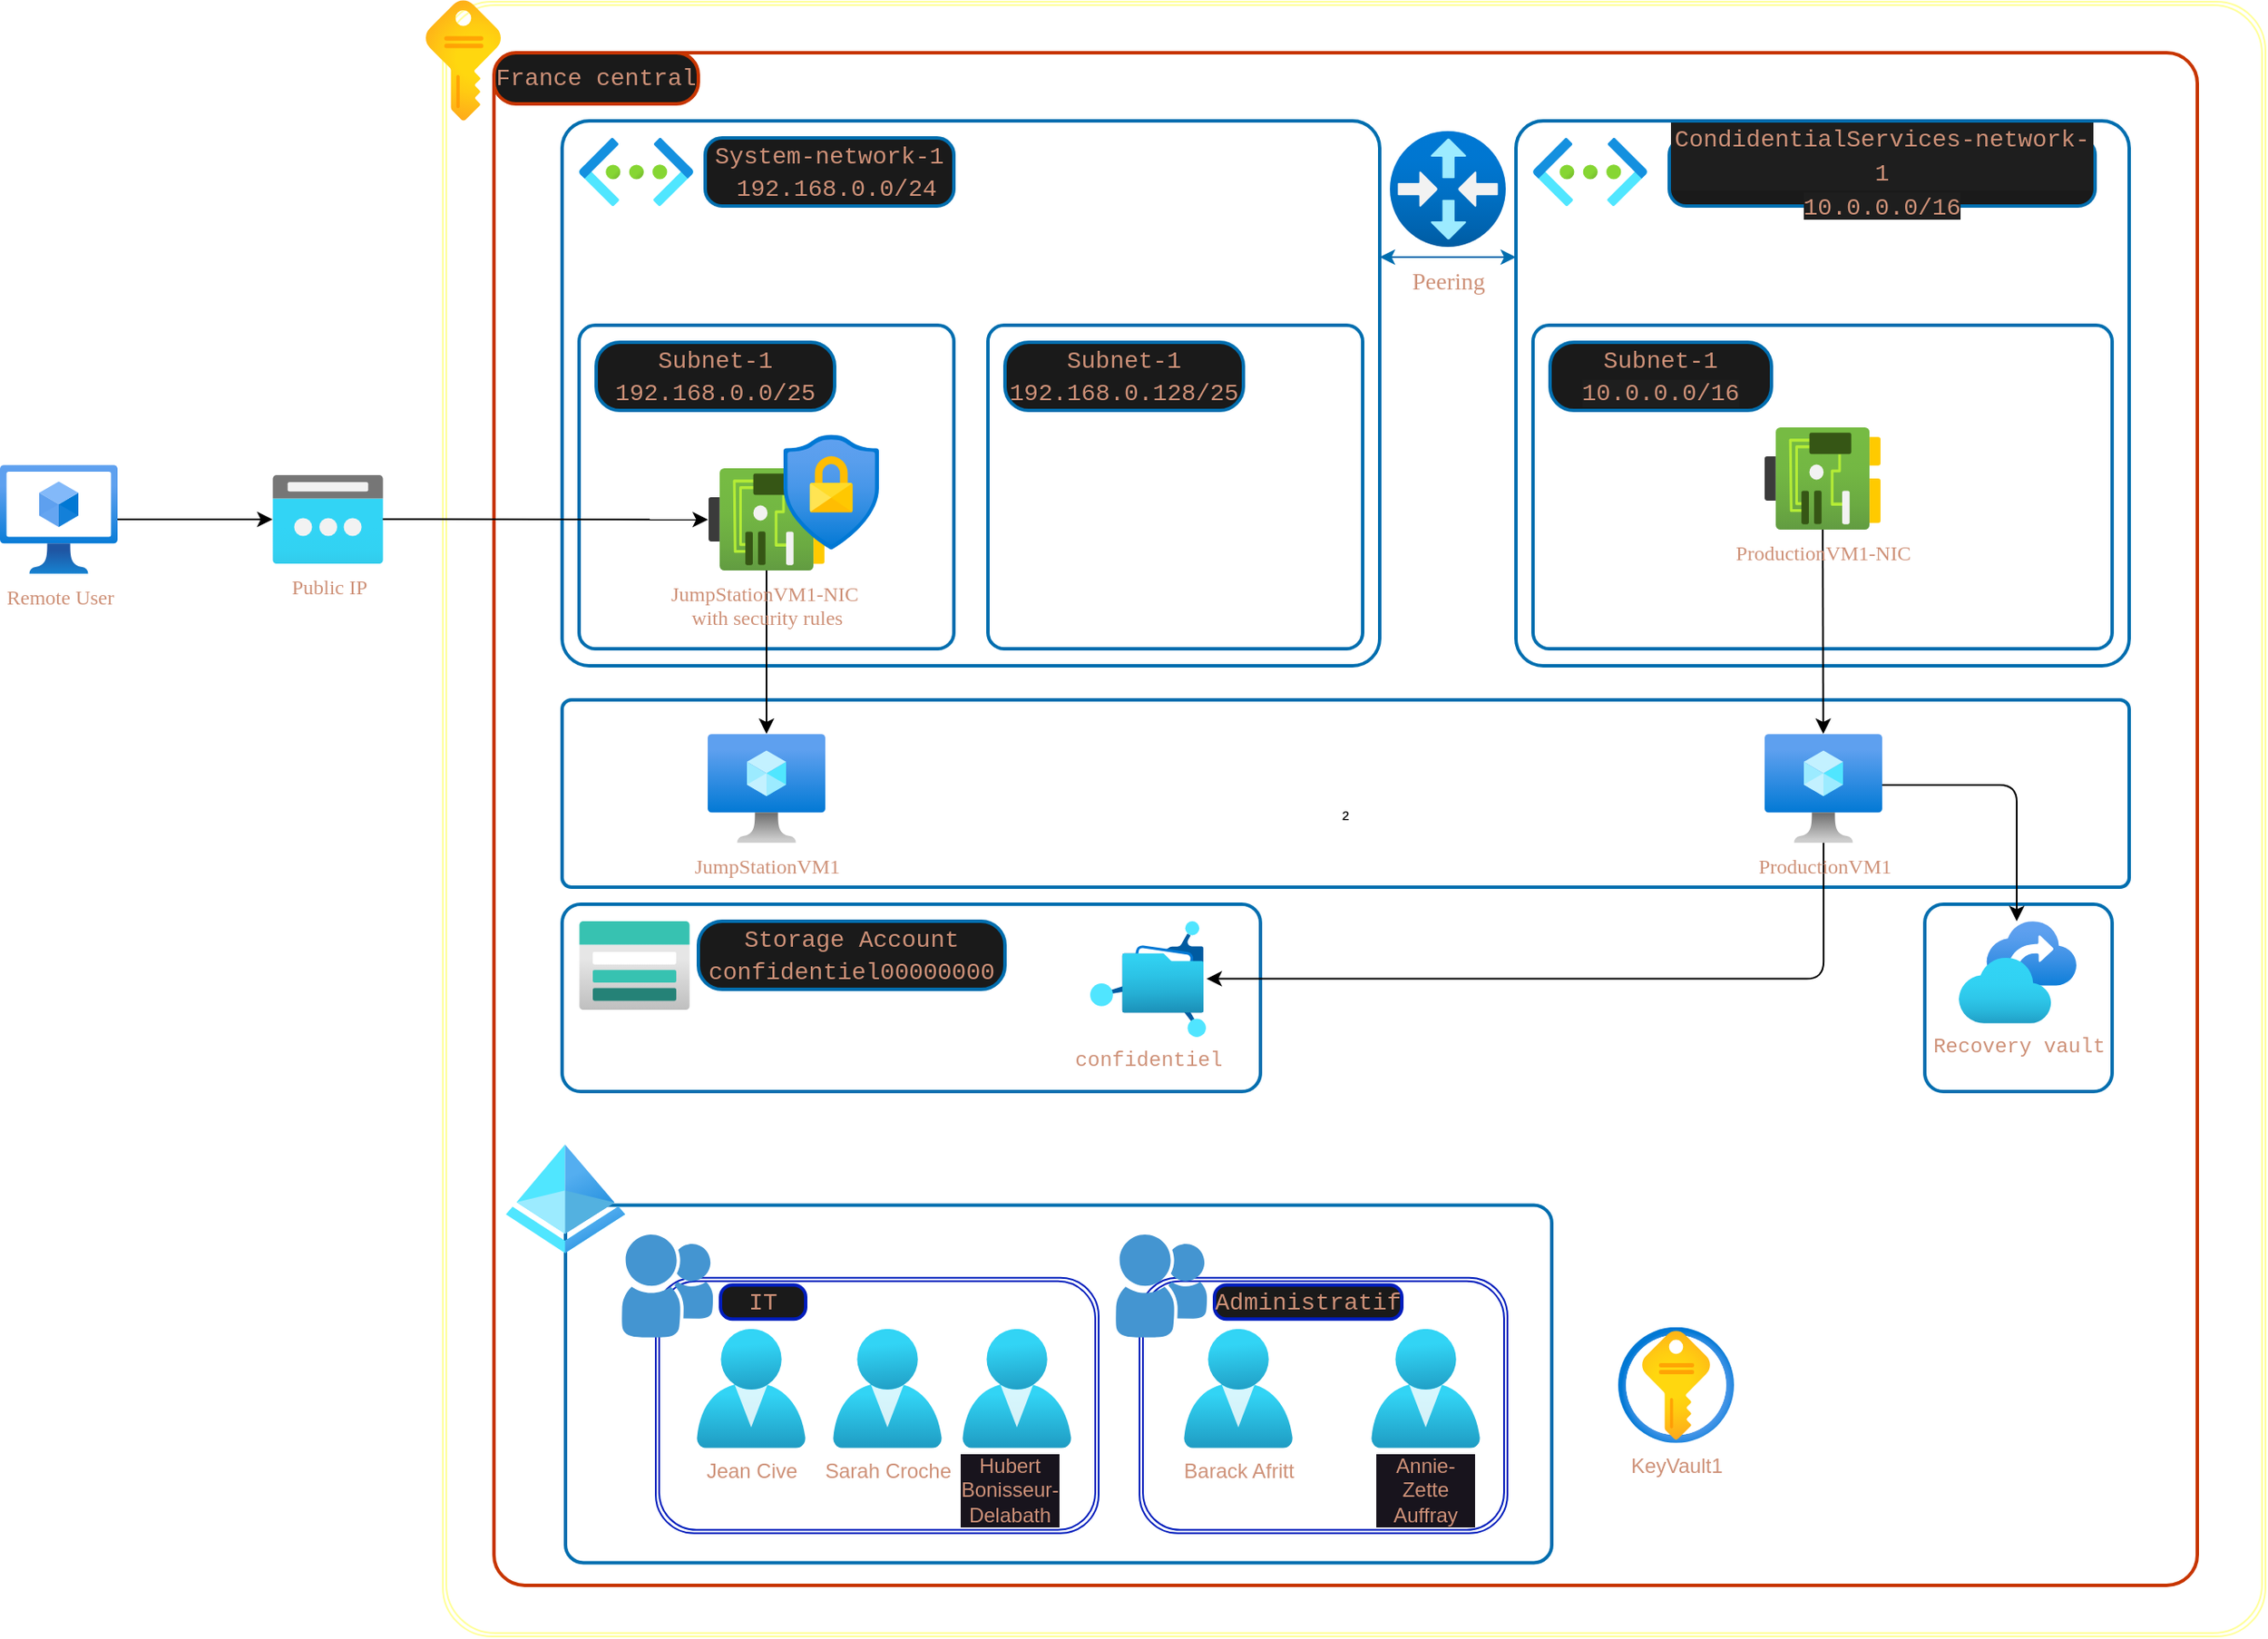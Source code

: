 <mxfile>
    <diagram id="waZzFHGL37r4si0MN0PD" name="Page-1">
        <mxGraphModel dx="1926" dy="606" grid="1" gridSize="10" guides="1" tooltips="1" connect="1" arrows="1" fold="1" page="1" pageScale="1" pageWidth="850" pageHeight="1100" math="0" shadow="0">
            <root>
                <mxCell id="0"/>
                <mxCell id="1" parent="0"/>
                <mxCell id="38" value="" style="shape=ext;double=1;rounded=1;whiteSpace=wrap;html=1;strokeColor=#FFFF99;fontSize=12;fillColor=none;arcSize=3;" parent="1" vertex="1">
                    <mxGeometry x="10" y="10" width="1070" height="960" as="geometry"/>
                </mxCell>
                <mxCell id="4" value="²" style="rounded=1;whiteSpace=wrap;html=1;fillColor=none;fontColor=#000000;strokeColor=#C73500;strokeWidth=2;perimeterSpacing=0;arcSize=2;" parent="1" vertex="1">
                    <mxGeometry x="40" y="40" width="1000" height="900" as="geometry"/>
                </mxCell>
                <mxCell id="91" value="" style="rounded=1;whiteSpace=wrap;html=1;strokeWidth=2;perimeterSpacing=0;arcSize=5;fillColor=none;strokeColor=#006EAF;fontColor=#ffffff;" parent="1" vertex="1">
                    <mxGeometry x="80" y="420" width="920" height="110" as="geometry"/>
                </mxCell>
                <mxCell id="144" value="" style="rounded=1;whiteSpace=wrap;html=1;strokeWidth=2;perimeterSpacing=0;arcSize=10;fillColor=none;strokeColor=#006EAF;fontColor=#ffffff;" parent="1" vertex="1">
                    <mxGeometry x="880" y="540" width="110" height="110" as="geometry"/>
                </mxCell>
                <mxCell id="139" value="" style="rounded=1;whiteSpace=wrap;html=1;strokeWidth=2;perimeterSpacing=0;arcSize=10;fillColor=none;strokeColor=#006EAF;fontColor=#ffffff;" parent="1" vertex="1">
                    <mxGeometry x="80" y="540" width="410" height="110" as="geometry"/>
                </mxCell>
                <mxCell id="117" value="" style="group" parent="1" vertex="1" connectable="0">
                    <mxGeometry x="80" y="80" width="480" height="320" as="geometry"/>
                </mxCell>
                <mxCell id="114" value="" style="group" parent="117" vertex="1" connectable="0">
                    <mxGeometry width="480" height="320" as="geometry"/>
                </mxCell>
                <mxCell id="67" value="" style="group" parent="114" vertex="1" connectable="0">
                    <mxGeometry x="10" y="10" width="220" height="40" as="geometry"/>
                </mxCell>
                <mxCell id="29" value="" style="aspect=fixed;html=1;points=[];align=center;image;fontSize=12;image=img/lib/azure2/networking/Virtual_Networks.svg;rounded=1;strokeWidth=2;fontFamily=Lucida Console;fontColor=#CE9178;fillColor=#1A1A1A;gradientColor=none;" parent="67" vertex="1">
                    <mxGeometry width="67" height="40" as="geometry"/>
                </mxCell>
                <mxCell id="30" value="&lt;div style=&quot;font-family: Consolas, &amp;quot;Courier New&amp;quot;, monospace; font-size: 14px; line-height: 19px;&quot;&gt;&lt;span style=&quot;&quot;&gt;System-network-1&lt;br&gt;&amp;nbsp;&lt;/span&gt;&lt;span style=&quot;&quot;&gt;192.168.0.0/24&lt;/span&gt;&lt;/div&gt;" style="text;html=1;strokeColor=#006EAF;fillColor=#1A1A1A;align=center;verticalAlign=middle;whiteSpace=wrap;rounded=1;strokeWidth=2;fontColor=#CE9178;arcSize=25;labelBackgroundColor=none;" parent="67" vertex="1">
                    <mxGeometry x="74" width="146" height="40" as="geometry"/>
                </mxCell>
                <mxCell id="19" value="" style="rounded=1;whiteSpace=wrap;html=1;strokeWidth=2;perimeterSpacing=0;arcSize=5;fillColor=none;strokeColor=#006EAF;fontColor=#ffffff;" parent="114" vertex="1">
                    <mxGeometry width="480" height="320" as="geometry"/>
                </mxCell>
                <mxCell id="113" value="" style="group" parent="117" vertex="1" connectable="0">
                    <mxGeometry x="10" y="120" width="460" height="190" as="geometry"/>
                </mxCell>
                <mxCell id="115" value="" style="group" parent="113" vertex="1" connectable="0">
                    <mxGeometry width="460" height="190" as="geometry"/>
                </mxCell>
                <mxCell id="111" value="" style="group" parent="115" vertex="1" connectable="0">
                    <mxGeometry x="240" width="220" height="190" as="geometry"/>
                </mxCell>
                <mxCell id="37" value="" style="rounded=1;whiteSpace=wrap;html=1;strokeWidth=2;perimeterSpacing=0;arcSize=5;fillColor=none;strokeColor=#006EAF;fontColor=#ffffff;" parent="111" vertex="1">
                    <mxGeometry width="220" height="190" as="geometry"/>
                </mxCell>
                <mxCell id="70" value="&lt;div style=&quot;font-family: Consolas, &amp;quot;Courier New&amp;quot;, monospace; font-size: 14px; line-height: 19px;&quot;&gt;&lt;span style=&quot;&quot;&gt;Subnet-1&lt;br&gt;&lt;/span&gt;&lt;div style=&quot;color: rgb(212, 212, 212); line-height: 19px;&quot;&gt;&lt;span style=&quot;color: #ce9178;&quot;&gt;192.168.0.128/25&lt;/span&gt;&lt;/div&gt;&lt;/div&gt;" style="text;html=1;strokeColor=#006EAF;fillColor=#1A1A1A;align=center;verticalAlign=middle;whiteSpace=wrap;rounded=1;strokeWidth=2;fontColor=#CE9178;arcSize=35;labelBackgroundColor=none;" parent="111" vertex="1">
                    <mxGeometry x="10" y="10" width="140" height="40" as="geometry"/>
                </mxCell>
                <mxCell id="112" value="" style="group" parent="115" vertex="1" connectable="0">
                    <mxGeometry width="220" height="190" as="geometry"/>
                </mxCell>
                <mxCell id="36" value="" style="rounded=1;whiteSpace=wrap;html=1;strokeWidth=2;perimeterSpacing=0;arcSize=5;fillColor=none;strokeColor=#006EAF;fontColor=#ffffff;" parent="112" vertex="1">
                    <mxGeometry width="220" height="190" as="geometry"/>
                </mxCell>
                <mxCell id="46" value="&lt;div style=&quot;font-family: Consolas, &amp;quot;Courier New&amp;quot;, monospace; font-size: 14px; line-height: 19px;&quot;&gt;&lt;span style=&quot;&quot;&gt;Subnet-1&lt;br&gt;&lt;/span&gt;&lt;div style=&quot;color: rgb(212, 212, 212); line-height: 19px;&quot;&gt;&lt;span style=&quot;color: #ce9178;&quot;&gt;192.168.0.0/25&lt;/span&gt;&lt;/div&gt;&lt;/div&gt;" style="text;html=1;strokeColor=#006EAF;fillColor=#1A1A1A;align=center;verticalAlign=middle;whiteSpace=wrap;rounded=1;strokeWidth=2;fontColor=#CE9178;arcSize=35;labelBackgroundColor=none;" parent="112" vertex="1">
                    <mxGeometry x="10" y="10" width="140" height="40" as="geometry"/>
                </mxCell>
                <mxCell id="94" value="" style="endArrow=classic;html=1;fontFamily=Lucida Console;fontSize=14;fontColor=#CE9178;exitX=0.5;exitY=1;exitDx=0;exitDy=0;exitPerimeter=0;" parent="1" source="68" target="73" edge="1">
                    <mxGeometry width="50" height="50" relative="1" as="geometry">
                        <mxPoint x="280" y="420" as="sourcePoint"/>
                        <mxPoint x="330" y="370" as="targetPoint"/>
                    </mxGeometry>
                </mxCell>
                <mxCell id="5" value="&lt;font style=&quot;font-size: 14px;&quot;&gt;France central&lt;/font&gt;" style="text;strokeColor=#C73500;fillColor=#1A1A1A;align=center;verticalAlign=middle;whiteSpace=wrap;rounded=1;strokeWidth=2;fontColor=#CE9178;gradientColor=none;arcSize=43;labelBackgroundColor=none;fontFamily=Consolas, &quot;Courier New&quot;, monospace;html=1;" parent="1" vertex="1">
                    <mxGeometry x="40" y="40" width="120" height="30" as="geometry"/>
                </mxCell>
                <mxCell id="125" value="" style="group" parent="1" connectable="0" vertex="1">
                    <mxGeometry x="405" y="734" width="230" height="175.4" as="geometry"/>
                </mxCell>
                <mxCell id="33" value="" style="shape=ext;double=1;rounded=1;whiteSpace=wrap;html=1;strokeColor=#001DBC;fontSize=12;fillColor=none;" parent="125" vertex="1">
                    <mxGeometry x="14" y="25.4" width="216" height="150" as="geometry"/>
                </mxCell>
                <mxCell id="15" value="" style="aspect=fixed;html=1;points=[];align=center;image;fontSize=12;image=img/lib/azure2/identity/Users.svg;" parent="125" vertex="1">
                    <mxGeometry x="150" y="55.4" width="64" height="70" as="geometry"/>
                </mxCell>
                <mxCell id="18" value="Barack Afritt" style="aspect=fixed;html=1;points=[];align=center;image;fontSize=12;image=img/lib/azure2/identity/Users.svg;fontColor=#CE9178;" parent="125" vertex="1">
                    <mxGeometry x="40" y="55.4" width="64" height="70" as="geometry"/>
                </mxCell>
                <mxCell id="32" value="" style="shadow=0;dashed=0;html=1;strokeColor=none;fillColor=#4495D1;labelPosition=center;verticalLabelPosition=bottom;verticalAlign=top;align=center;outlineConnect=0;shape=mxgraph.veeam.2d.group;fontSize=12;" parent="125" vertex="1">
                    <mxGeometry width="53.6" height="60.4" as="geometry"/>
                </mxCell>
                <mxCell id="98" value="Annie-Zette Auffray" style="text;html=1;strokeColor=none;fillColor=none;align=center;verticalAlign=middle;whiteSpace=wrap;rounded=0;labelBackgroundColor=#18141D;fontSize=12;fontColor=#CE9178;" parent="125" vertex="1">
                    <mxGeometry x="152" y="135.4" width="60" height="30" as="geometry"/>
                </mxCell>
                <mxCell id="116" value="&lt;div style=&quot;font-family: Consolas, &amp;quot;Courier New&amp;quot;, monospace; font-size: 14px; line-height: 19px;&quot;&gt;&lt;font color=&quot;#ce9178&quot;&gt;Administratif&lt;/font&gt;&lt;/div&gt;" style="text;html=1;strokeColor=#001DBC;fillColor=#1A1A1A;align=center;verticalAlign=middle;whiteSpace=wrap;rounded=1;strokeWidth=2;fontColor=#CE9178;arcSize=35;labelBackgroundColor=none;gradientColor=none;" parent="125" vertex="1">
                    <mxGeometry x="58" y="29.6" width="110" height="20" as="geometry"/>
                </mxCell>
                <mxCell id="21" value="" style="rounded=1;whiteSpace=wrap;html=1;strokeWidth=2;perimeterSpacing=0;arcSize=5;fillColor=none;strokeColor=#006EAF;fontColor=#ffffff;" parent="1" vertex="1">
                    <mxGeometry x="640" y="80" width="360" height="320" as="geometry"/>
                </mxCell>
                <mxCell id="39" value="" style="rounded=1;whiteSpace=wrap;html=1;strokeWidth=2;perimeterSpacing=0;arcSize=5;fillColor=none;strokeColor=#006EAF;fontColor=#ffffff;" parent="1" vertex="1">
                    <mxGeometry x="650" y="200" width="340" height="190" as="geometry"/>
                </mxCell>
                <mxCell id="45" value="" style="aspect=fixed;html=1;points=[];align=center;image;fontSize=12;image=img/lib/azure2/general/Subscriptions.svg;strokeColor=#FFFF99;fillColor=none;" parent="1" vertex="1">
                    <mxGeometry y="9" width="44" height="71" as="geometry"/>
                </mxCell>
                <mxCell id="48" value="&lt;font color=&quot;#ce9178&quot;&gt;KeyVault1&lt;/font&gt;" style="aspect=fixed;html=1;points=[];align=center;image;fontSize=12;image=img/lib/azure2/security/Key_Vaults.svg;strokeColor=#FFFF99;fillColor=none;" parent="1" vertex="1">
                    <mxGeometry x="700" y="788.4" width="68" height="68" as="geometry"/>
                </mxCell>
                <mxCell id="66" value="" style="group;labelBackgroundColor=none;verticalAlign=middle;" parent="1" vertex="1" connectable="0">
                    <mxGeometry x="650" y="90" width="330" height="40" as="geometry"/>
                </mxCell>
                <mxCell id="63" value="" style="aspect=fixed;html=1;points=[];align=center;image;fontSize=12;image=img/lib/azure2/networking/Virtual_Networks.svg;rounded=1;strokeWidth=2;fontFamily=Lucida Console;fontColor=#CE9178;fillColor=#1A1A1A;gradientColor=none;" parent="66" vertex="1">
                    <mxGeometry width="67" height="40" as="geometry"/>
                </mxCell>
                <mxCell id="64" value="&lt;div style=&quot;font-size: 14px; line-height: 19px;&quot;&gt;&lt;div style=&quot;color: rgb(212, 212, 212); background-color: rgb(30, 30, 30); line-height: 19px;&quot;&gt;&lt;span style=&quot;color: rgb(206, 145, 120);&quot;&gt;&lt;font face=&quot;Consolas, Courier New, monospace&quot;&gt;CondidentialServices-network-1&lt;/font&gt;&lt;/span&gt;&lt;/div&gt;&lt;span style=&quot;background-color: rgb(30, 30, 30);&quot;&gt;&lt;font face=&quot;Consolas, Courier New, monospace&quot;&gt;10.0.0.0/16&lt;/font&gt;&lt;/span&gt;&lt;/div&gt;" style="text;html=1;strokeColor=#006EAF;fillColor=#1A1A1A;align=center;verticalAlign=middle;whiteSpace=wrap;rounded=1;strokeWidth=2;fontColor=#CE9178;arcSize=25;labelBackgroundColor=none;" parent="66" vertex="1">
                    <mxGeometry x="80" width="250" height="40" as="geometry"/>
                </mxCell>
                <mxCell id="104" value="" style="edgeStyle=none;html=1;fontFamily=Lucida Console;fontSize=14;fontColor=#CE9178;startArrow=none;startFill=0;" parent="1" source="69" target="103" edge="1">
                    <mxGeometry relative="1" as="geometry"/>
                </mxCell>
                <mxCell id="69" value="&lt;font&gt;ProductionVM1-NIC&lt;/font&gt;" style="aspect=fixed;html=1;points=[];align=center;image;fontSize=12;image=img/lib/azure2/networking/Network_Interfaces.svg;rounded=1;labelBackgroundColor=none;strokeWidth=2;fontFamily=Lucida Console;fontColor=#CE9178;fillColor=#1A1A1A;gradientColor=none;" parent="1" vertex="1">
                    <mxGeometry x="786" y="260" width="68" height="60" as="geometry"/>
                </mxCell>
                <mxCell id="71" value="&lt;div style=&quot;font-family: Consolas, &amp;quot;Courier New&amp;quot;, monospace; font-size: 14px; line-height: 19px;&quot;&gt;&lt;span style=&quot;&quot;&gt;Subnet-1&lt;br&gt;&lt;/span&gt;&lt;div style=&quot;color: rgb(212, 212, 212); line-height: 19px;&quot;&gt;&lt;span style=&quot;color: rgb(206, 145, 120); background-color: rgb(30, 30, 30);&quot;&gt;10.0.0.0/16&lt;/span&gt;&lt;br&gt;&lt;/div&gt;&lt;/div&gt;" style="text;html=1;strokeColor=#006EAF;fillColor=#1A1A1A;align=center;verticalAlign=middle;whiteSpace=wrap;rounded=1;strokeWidth=2;fontColor=#CE9178;arcSize=35;labelBackgroundColor=none;" parent="1" vertex="1">
                    <mxGeometry x="660" y="210" width="130" height="40" as="geometry"/>
                </mxCell>
                <mxCell id="72" value="Peering" style="edgeStyle=none;html=1;fontFamily=Lucida Console;fontSize=14;fontColor=#CE9178;entryX=0;entryY=0.25;entryDx=0;entryDy=0;startArrow=classic;startFill=1;fillColor=#1ba1e2;strokeColor=#006EAF;labelPosition=center;verticalLabelPosition=bottom;align=center;verticalAlign=top;" parent="1" target="21" edge="1">
                    <mxGeometry relative="1" as="geometry">
                        <mxPoint x="560" y="160" as="sourcePoint"/>
                        <mxPoint x="600" y="160" as="targetPoint"/>
                    </mxGeometry>
                </mxCell>
                <mxCell id="74" value="&lt;span style=&quot;font-weight: normal;&quot;&gt;Public IP&lt;/span&gt;" style="aspect=fixed;html=1;points=[];align=center;image;fontSize=12;image=img/lib/azure2/networking/Public_IP_Addresses.svg;rounded=1;labelBackgroundColor=none;strokeWidth=2;fontFamily=Lucida Console;fontColor=#CE9178;fillColor=#1A1A1A;gradientColor=none;fontStyle=1" parent="1" vertex="1">
                    <mxGeometry x="-90" y="288" width="65" height="52" as="geometry"/>
                </mxCell>
                <mxCell id="101" value="" style="edgeStyle=none;html=1;fontFamily=Lucida Console;fontSize=14;fontColor=#CE9178;startArrow=none;startFill=0;" parent="1" source="100" target="74" edge="1">
                    <mxGeometry relative="1" as="geometry"/>
                </mxCell>
                <mxCell id="100" value="Remote User" style="aspect=fixed;html=1;points=[];align=center;image;fontSize=12;image=img/lib/azure2/compute/Virtual_Machines_Classic.svg;rounded=1;labelBackgroundColor=none;strokeWidth=2;fontFamily=Lucida Console;fontColor=#CE9178;fillColor=#1A1A1A;gradientColor=none;" parent="1" vertex="1">
                    <mxGeometry x="-250" y="282" width="69" height="64" as="geometry"/>
                </mxCell>
                <mxCell id="105" value="" style="aspect=fixed;html=1;points=[];align=center;image;fontSize=12;image=img/lib/azure2/networking/Virtual_Router.svg;rounded=1;labelBackgroundColor=none;strokeWidth=2;fontFamily=Lucida Console;fontColor=#CE9178;fillColor=#1A1A1A;gradientColor=none;" parent="1" vertex="1">
                    <mxGeometry x="566" y="86" width="68" height="68" as="geometry"/>
                </mxCell>
                <mxCell id="108" value="" style="group" parent="1" vertex="1" connectable="0">
                    <mxGeometry x="166" y="264" width="100" height="80" as="geometry"/>
                </mxCell>
                <mxCell id="68" value="JumpStationVM1-NIC&amp;nbsp;&lt;br&gt;with security rules" style="aspect=fixed;html=1;points=[];align=center;image;fontSize=12;image=img/lib/azure2/networking/Network_Interfaces.svg;rounded=1;labelBackgroundColor=none;strokeWidth=2;fontFamily=Lucida Console;fontColor=#CE9178;fillColor=#1A1A1A;gradientColor=none;" parent="108" vertex="1">
                    <mxGeometry y="20" width="68" height="60" as="geometry"/>
                </mxCell>
                <mxCell id="107" value="" style="aspect=fixed;html=1;points=[];align=center;image;fontSize=12;image=img/lib/azure2/security/Conditional_Access.svg;rounded=1;labelBackgroundColor=none;strokeWidth=2;fontFamily=Consolas, &quot;Courier New&quot;, monospace;fontColor=#CE9178;fillColor=#1A1A1A;gradientColor=none;" parent="108" vertex="1">
                    <mxGeometry x="44" width="56.0" height="68" as="geometry"/>
                </mxCell>
                <mxCell id="121" value="" style="endArrow=classic;html=1;fontFamily=Consolas, &quot;Courier New&quot;, monospace;fontSize=14;fontColor=#CE9178;exitX=0.996;exitY=0.498;exitDx=0;exitDy=0;exitPerimeter=0;entryX=-0.005;entryY=0.502;entryDx=0;entryDy=0;entryPerimeter=0;" parent="1" source="74" target="68" edge="1">
                    <mxGeometry width="50" height="50" relative="1" as="geometry">
                        <mxPoint x="-20" y="304" as="sourcePoint"/>
                        <mxPoint x="10" y="410" as="targetPoint"/>
                    </mxGeometry>
                </mxCell>
                <mxCell id="127" value="confidentiel" style="aspect=fixed;html=1;points=[];align=center;image;fontSize=12;image=img/lib/azure2/storage/Azure_Fileshare.svg;rounded=1;labelBackgroundColor=none;strokeColor=#001DBC;strokeWidth=2;fontFamily=Consolas, &quot;Courier New&quot;, monospace;fontColor=#CE9178;fillColor=#1A1A1A;gradientColor=none;" parent="1" vertex="1">
                    <mxGeometry x="390" y="550" width="68" height="68" as="geometry"/>
                </mxCell>
                <mxCell id="130" value="" style="aspect=fixed;html=1;points=[];align=center;image;fontSize=12;image=img/lib/azure2/storage/Storage_Accounts.svg;rounded=1;labelBackgroundColor=none;strokeColor=#001DBC;strokeWidth=2;fontFamily=Consolas, &quot;Courier New&quot;, monospace;fontColor=#CE9178;fillColor=#1A1A1A;gradientColor=none;" parent="1" vertex="1">
                    <mxGeometry x="90" y="550" width="65" height="52" as="geometry"/>
                </mxCell>
                <mxCell id="73" value="JumpStationVM1" style="aspect=fixed;html=1;points=[];align=center;image;fontSize=12;image=img/lib/azure2/compute/Virtual_Machine.svg;rounded=1;labelBackgroundColor=none;strokeWidth=2;fontFamily=Lucida Console;fontColor=#CE9178;fillColor=#1A1A1A;gradientColor=none;" parent="1" vertex="1">
                    <mxGeometry x="165.5" y="440" width="69" height="64" as="geometry"/>
                </mxCell>
                <mxCell id="141" value="&lt;div style=&quot;font-family: Consolas, &amp;quot;Courier New&amp;quot;, monospace; font-size: 14px; line-height: 19px;&quot;&gt;Storage Account&lt;br&gt;&lt;div style=&quot;color: rgb(212, 212, 212); line-height: 19px;&quot;&gt;&lt;span style=&quot;color: #ce9178;&quot;&gt;confidentiel00000000&lt;/span&gt;&lt;/div&gt;&lt;/div&gt;" style="text;html=1;strokeColor=#006EAF;fillColor=#1A1A1A;align=center;verticalAlign=middle;whiteSpace=wrap;rounded=1;strokeWidth=2;fontColor=#CE9178;arcSize=35;labelBackgroundColor=none;" parent="1" vertex="1">
                    <mxGeometry x="160" y="550" width="180" height="40" as="geometry"/>
                </mxCell>
                <mxCell id="142" value="" style="endArrow=classic;html=1;fontFamily=Consolas, &quot;Courier New&quot;, monospace;fontSize=14;fontColor=#CE9178;exitX=0.501;exitY=0.997;exitDx=0;exitDy=0;exitPerimeter=0;entryX=1.005;entryY=0.497;entryDx=0;entryDy=0;entryPerimeter=0;edgeStyle=orthogonalEdgeStyle;" parent="1" source="103" target="127" edge="1">
                    <mxGeometry width="50" height="50" relative="1" as="geometry">
                        <mxPoint x="650" y="680" as="sourcePoint"/>
                        <mxPoint x="700" y="630" as="targetPoint"/>
                    </mxGeometry>
                </mxCell>
                <mxCell id="143" value="" style="group" parent="1" connectable="0" vertex="1">
                    <mxGeometry x="47" y="681" width="615" height="245.7" as="geometry"/>
                </mxCell>
                <mxCell id="140" value="" style="group" parent="143" connectable="0" vertex="1">
                    <mxGeometry width="615" height="245.7" as="geometry"/>
                </mxCell>
                <mxCell id="131" value="" style="rounded=1;whiteSpace=wrap;html=1;strokeWidth=2;perimeterSpacing=0;arcSize=5;fillColor=none;strokeColor=#006EAF;fontColor=#ffffff;" parent="140" vertex="1">
                    <mxGeometry x="35" y="35.7" width="579" height="210" as="geometry"/>
                </mxCell>
                <mxCell id="126" value="" style="aspect=fixed;html=1;points=[];align=center;image;fontSize=12;image=img/lib/azure2/identity/Azure_Active_Directory.svg;labelBackgroundColor=#18141D;strokeColor=#FFFF99;fontColor=#CE9178;fillColor=default;" parent="140" vertex="1">
                    <mxGeometry width="70" height="64" as="geometry"/>
                </mxCell>
                <mxCell id="124" value="" style="group" parent="143" connectable="0" vertex="1">
                    <mxGeometry x="68" y="53" width="280" height="175.4" as="geometry"/>
                </mxCell>
                <mxCell id="28" value="" style="shape=ext;double=1;rounded=1;fontSize=12;fillColor=none;fontColor=#ffffff;strokeColor=#001DBC;whiteSpace=wrap;html=1;" parent="124" vertex="1">
                    <mxGeometry x="20" y="25.4" width="260" height="150" as="geometry"/>
                </mxCell>
                <mxCell id="16" value="Sarah Croche" style="aspect=fixed;html=1;points=[];align=center;image;fontSize=12;image=img/lib/azure2/identity/Users.svg;fontColor=#CE9178;" parent="124" vertex="1">
                    <mxGeometry x="124" y="55.4" width="64" height="70" as="geometry"/>
                </mxCell>
                <mxCell id="17" value="" style="aspect=fixed;html=1;points=[];align=center;image;fontSize=12;image=img/lib/azure2/identity/Users.svg;fontColor=#CE9178;" parent="124" vertex="1">
                    <mxGeometry x="200" y="55.4" width="64" height="70" as="geometry"/>
                </mxCell>
                <mxCell id="31" value="" style="shadow=0;dashed=0;html=1;strokeColor=none;fillColor=#4495D1;labelPosition=center;verticalLabelPosition=bottom;verticalAlign=top;align=center;outlineConnect=0;shape=mxgraph.veeam.2d.group;fontSize=12;" parent="124" vertex="1">
                    <mxGeometry width="53.6" height="60.4" as="geometry"/>
                </mxCell>
                <mxCell id="97" value="Hubert Bonisseur-Delabath" style="text;html=1;strokeColor=none;fillColor=none;align=center;verticalAlign=middle;whiteSpace=wrap;rounded=0;labelBackgroundColor=#18141D;fontSize=12;fontColor=#CE9178;" parent="124" vertex="1">
                    <mxGeometry x="198" y="135.4" width="60" height="30" as="geometry"/>
                </mxCell>
                <mxCell id="109" value="&lt;div style=&quot;font-family: Consolas, &amp;quot;Courier New&amp;quot;, monospace; font-size: 14px; line-height: 19px;&quot;&gt;&lt;font color=&quot;#ce9178&quot;&gt;IT&lt;/font&gt;&lt;/div&gt;" style="text;html=1;strokeColor=#001DBC;fillColor=#1A1A1A;align=center;verticalAlign=middle;whiteSpace=wrap;rounded=1;strokeWidth=2;fontColor=#CE9178;arcSize=35;labelBackgroundColor=none;" parent="124" vertex="1">
                    <mxGeometry x="58" y="29.6" width="50" height="20" as="geometry"/>
                </mxCell>
                <mxCell id="147" value="Jean Cive" style="aspect=fixed;html=1;points=[];align=center;image;fontSize=12;image=img/lib/azure2/identity/Users.svg;fontColor=#CE9178;" vertex="1" parent="124">
                    <mxGeometry x="44" y="55.4" width="64" height="70" as="geometry"/>
                </mxCell>
                <mxCell id="133" value="Recovery vault" style="aspect=fixed;html=1;points=[];align=center;image;fontSize=12;image=img/lib/azure2/migrate/Recovery_Services_Vaults.svg;rounded=1;labelBackgroundColor=none;strokeColor=#001DBC;strokeWidth=2;fontFamily=Consolas, &quot;Courier New&quot;, monospace;fontColor=#CE9178;fillColor=#1A1A1A;gradientColor=none;" parent="1" vertex="1">
                    <mxGeometry x="900" y="550" width="69" height="60" as="geometry"/>
                </mxCell>
                <mxCell id="146" value="" style="endArrow=classic;html=1;fontFamily=Consolas, &quot;Courier New&quot;, monospace;fontSize=14;fontColor=#CE9178;edgeStyle=orthogonalEdgeStyle;" parent="1" source="103" target="133" edge="1">
                    <mxGeometry width="50" height="50" relative="1" as="geometry">
                        <mxPoint x="780" y="610" as="sourcePoint"/>
                        <mxPoint x="830" y="560" as="targetPoint"/>
                        <Array as="points">
                            <mxPoint x="934" y="470"/>
                        </Array>
                    </mxGeometry>
                </mxCell>
                <mxCell id="103" value="ProductionVM1" style="aspect=fixed;html=1;points=[];align=center;image;fontSize=12;image=img/lib/azure2/compute/Virtual_Machine.svg;rounded=1;labelBackgroundColor=none;strokeWidth=2;fontFamily=Lucida Console;fontColor=#CE9178;fillColor=#1A1A1A;gradientColor=none;" parent="1" vertex="1">
                    <mxGeometry x="786" y="440" width="69" height="64" as="geometry"/>
                </mxCell>
            </root>
        </mxGraphModel>
    </diagram>
</mxfile>